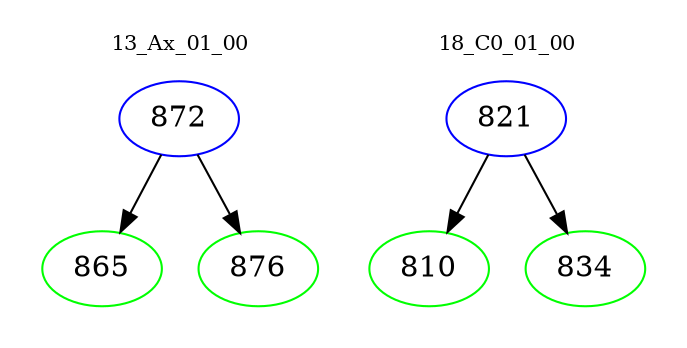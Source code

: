 digraph{
subgraph cluster_0 {
color = white
label = "13_Ax_01_00";
fontsize=10;
T0_872 [label="872", color="blue"]
T0_872 -> T0_865 [color="black"]
T0_865 [label="865", color="green"]
T0_872 -> T0_876 [color="black"]
T0_876 [label="876", color="green"]
}
subgraph cluster_1 {
color = white
label = "18_C0_01_00";
fontsize=10;
T1_821 [label="821", color="blue"]
T1_821 -> T1_810 [color="black"]
T1_810 [label="810", color="green"]
T1_821 -> T1_834 [color="black"]
T1_834 [label="834", color="green"]
}
}
